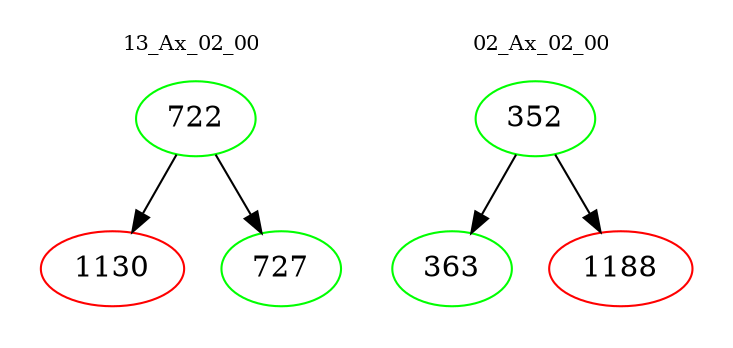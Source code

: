 digraph{
subgraph cluster_0 {
color = white
label = "13_Ax_02_00";
fontsize=10;
T0_722 [label="722", color="green"]
T0_722 -> T0_1130 [color="black"]
T0_1130 [label="1130", color="red"]
T0_722 -> T0_727 [color="black"]
T0_727 [label="727", color="green"]
}
subgraph cluster_1 {
color = white
label = "02_Ax_02_00";
fontsize=10;
T1_352 [label="352", color="green"]
T1_352 -> T1_363 [color="black"]
T1_363 [label="363", color="green"]
T1_352 -> T1_1188 [color="black"]
T1_1188 [label="1188", color="red"]
}
}
